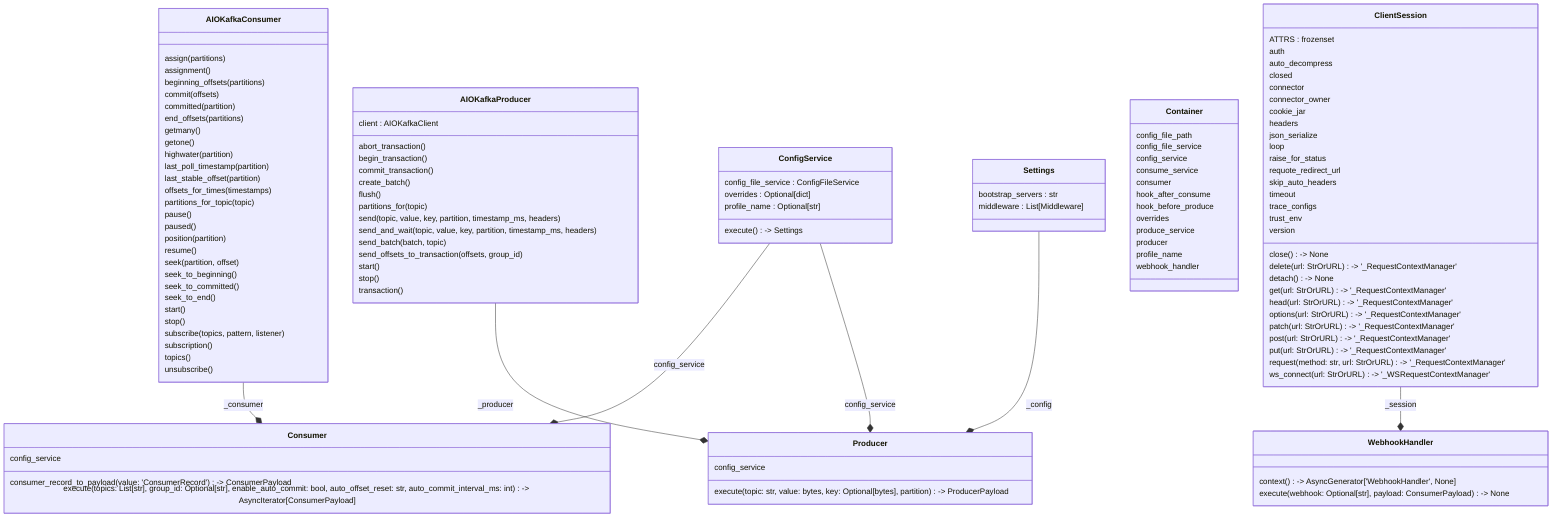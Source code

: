classDiagram
  class AIOKafkaConsumer {
    assign(partitions)
    assignment()
    beginning_offsets(partitions)
    commit(offsets)
    committed(partition)
    end_offsets(partitions)
    getmany()
    getone()
    highwater(partition)
    last_poll_timestamp(partition)
    last_stable_offset(partition)
    offsets_for_times(timestamps)
    partitions_for_topic(topic)
    pause()
    paused()
    position(partition)
    resume()
    seek(partition, offset)
    seek_to_beginning()
    seek_to_committed()
    seek_to_end()
    start()
    stop()
    subscribe(topics, pattern, listener)
    subscription()
    topics()
    unsubscribe()
  }
  class AIOKafkaProducer {
    client : AIOKafkaClient
    abort_transaction()
    begin_transaction()
    commit_transaction()
    create_batch()
    flush()
    partitions_for(topic)
    send(topic, value, key, partition, timestamp_ms, headers)
    send_and_wait(topic, value, key, partition, timestamp_ms, headers)
    send_batch(batch, topic)
    send_offsets_to_transaction(offsets, group_id)
    start()
    stop()
    transaction()
  }
  class ClientSession {
    ATTRS : frozenset
    auth
    auto_decompress
    closed
    connector
    connector_owner
    cookie_jar
    headers
    json_serialize
    loop
    raise_for_status
    requote_redirect_url
    skip_auto_headers
    timeout
    trace_configs
    trust_env
    version
    close() -> None
    delete(url: StrOrURL) -> '_RequestContextManager'
    detach() -> None
    get(url: StrOrURL) -> '_RequestContextManager'
    head(url: StrOrURL) -> '_RequestContextManager'
    options(url: StrOrURL) -> '_RequestContextManager'
    patch(url: StrOrURL) -> '_RequestContextManager'
    post(url: StrOrURL) -> '_RequestContextManager'
    put(url: StrOrURL) -> '_RequestContextManager'
    request(method: str, url: StrOrURL) -> '_RequestContextManager'
    ws_connect(url: StrOrURL) -> '_WSRequestContextManager'
  }
  class ConfigService {
    config_file_service : ConfigFileService
    overrides : Optional[dict]
    profile_name : Optional[str]
    execute() -> Settings
  }
  class Consumer {
    config_service
    consumer_record_to_payload(value: 'ConsumerRecord') -> ConsumerPayload
    execute(topics: List[str], group_id: Optional[str], enable_auto_commit: bool, auto_offset_reset: str, auto_commit_interval_ms: int) -> AsyncIterator[ConsumerPayload]
  }
  class Container {
    config_file_path
    config_file_service
    config_service
    consume_service
    consumer
    hook_after_consume
    hook_before_produce
    overrides
    produce_service
    producer
    profile_name
    webhook_handler
  }
  class Producer {
    config_service
    execute(topic: str, value: bytes, key: Optional[bytes], partition) -> ProducerPayload
  }
  class Settings {
    bootstrap_servers : str
    middleware : List[Middleware]
  }
  class WebhookHandler {
    context() -> AsyncGenerator['WebhookHandler', None]
    execute(webhook: Optional[str], payload: ConsumerPayload) -> None
  }
  ClientSession --* WebhookHandler : _session
  AIOKafkaConsumer --* Consumer : _consumer
  AIOKafkaProducer --* Producer : _producer
  Settings --* Producer : _config
  ConfigService --* Consumer : config_service
  ConfigService --* Producer : config_service